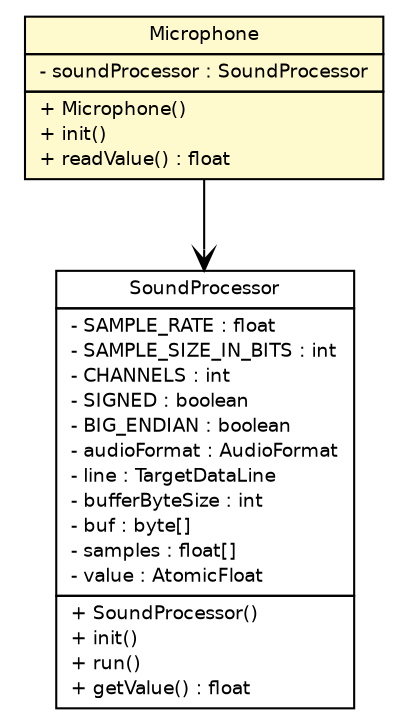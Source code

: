#!/usr/local/bin/dot
#
# Class diagram 
# Generated by UMLGraph version R5_6-24-gf6e263 (http://www.umlgraph.org/)
#

digraph G {
	edge [fontname="Helvetica",fontsize=10,labelfontname="Helvetica",labelfontsize=10];
	node [fontname="Helvetica",fontsize=10,shape=plaintext];
	nodesep=0.25;
	ranksep=0.5;
	// ev3dev.sensors.microphone.Microphone
	c727 [label=<<table title="ev3dev.sensors.microphone.Microphone" border="0" cellborder="1" cellspacing="0" cellpadding="2" port="p" bgcolor="lemonChiffon" href="./Microphone.html">
		<tr><td><table border="0" cellspacing="0" cellpadding="1">
<tr><td align="center" balign="center"> Microphone </td></tr>
		</table></td></tr>
		<tr><td><table border="0" cellspacing="0" cellpadding="1">
<tr><td align="left" balign="left"> - soundProcessor : SoundProcessor </td></tr>
		</table></td></tr>
		<tr><td><table border="0" cellspacing="0" cellpadding="1">
<tr><td align="left" balign="left"> + Microphone() </td></tr>
<tr><td align="left" balign="left"> + init() </td></tr>
<tr><td align="left" balign="left"> + readValue() : float </td></tr>
		</table></td></tr>
		</table>>, URL="./Microphone.html", fontname="Helvetica", fontcolor="black", fontsize=9.0];
	// ev3dev.sensors.microphone.SoundProcessor
	c728 [label=<<table title="ev3dev.sensors.microphone.SoundProcessor" border="0" cellborder="1" cellspacing="0" cellpadding="2" port="p" href="./SoundProcessor.html">
		<tr><td><table border="0" cellspacing="0" cellpadding="1">
<tr><td align="center" balign="center"> SoundProcessor </td></tr>
		</table></td></tr>
		<tr><td><table border="0" cellspacing="0" cellpadding="1">
<tr><td align="left" balign="left"> - SAMPLE_RATE : float </td></tr>
<tr><td align="left" balign="left"> - SAMPLE_SIZE_IN_BITS : int </td></tr>
<tr><td align="left" balign="left"> - CHANNELS : int </td></tr>
<tr><td align="left" balign="left"> - SIGNED : boolean </td></tr>
<tr><td align="left" balign="left"> - BIG_ENDIAN : boolean </td></tr>
<tr><td align="left" balign="left"> - audioFormat : AudioFormat </td></tr>
<tr><td align="left" balign="left"> - line : TargetDataLine </td></tr>
<tr><td align="left" balign="left"> - bufferByteSize : int </td></tr>
<tr><td align="left" balign="left"> - buf : byte[] </td></tr>
<tr><td align="left" balign="left"> - samples : float[] </td></tr>
<tr><td align="left" balign="left"> - value : AtomicFloat </td></tr>
		</table></td></tr>
		<tr><td><table border="0" cellspacing="0" cellpadding="1">
<tr><td align="left" balign="left"> + SoundProcessor() </td></tr>
<tr><td align="left" balign="left"> + init() </td></tr>
<tr><td align="left" balign="left"> + run() </td></tr>
<tr><td align="left" balign="left"> + getValue() : float </td></tr>
		</table></td></tr>
		</table>>, URL="./SoundProcessor.html", fontname="Helvetica", fontcolor="black", fontsize=9.0];
	// ev3dev.sensors.microphone.Microphone NAVASSOC ev3dev.sensors.microphone.SoundProcessor
	c727:p -> c728:p [taillabel="", label="", headlabel="", fontname="Helvetica", fontcolor="black", fontsize=10.0, color="black", arrowhead=open];
}

